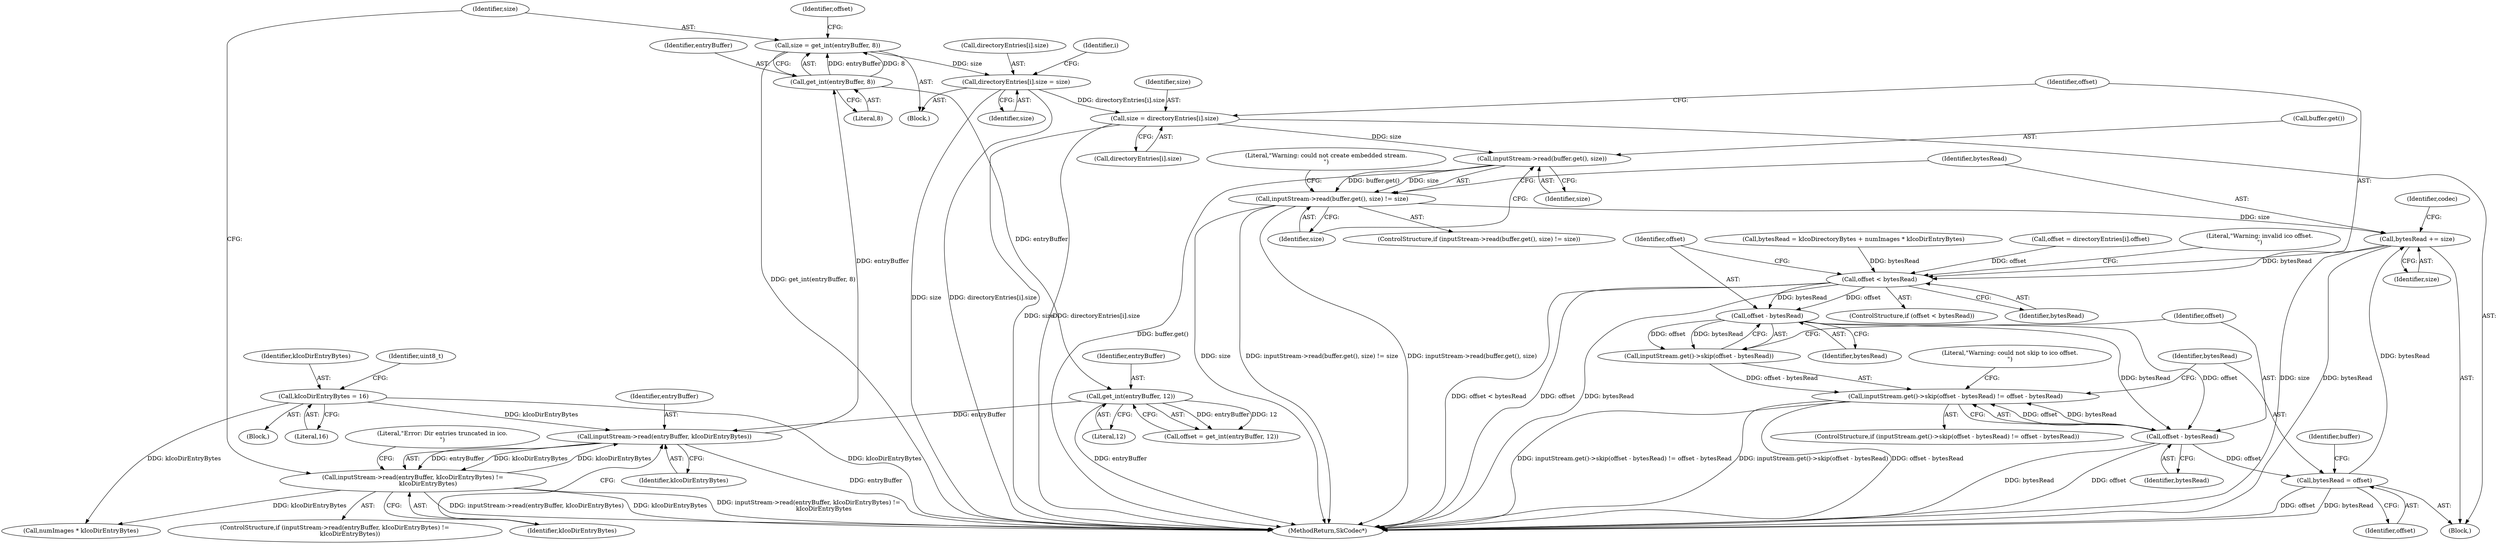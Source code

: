 digraph "0_Android_77c955200ddd1761d6ed7a6c1578349fedbb55e4@API" {
"1000308" [label="(Call,inputStream->read(buffer.get(), size))"];
"1000267" [label="(Call,size = directoryEntries[i].size)"];
"1000217" [label="(Call,directoryEntries[i].size = size)"];
"1000199" [label="(Call,size = get_int(entryBuffer, 8))"];
"1000201" [label="(Call,get_int(entryBuffer, 8))"];
"1000185" [label="(Call,inputStream->read(entryBuffer, kIcoDirEntryBytes))"];
"1000207" [label="(Call,get_int(entryBuffer, 12))"];
"1000184" [label="(Call,inputStream->read(entryBuffer, kIcoDirEntryBytes) !=\n                kIcoDirEntryBytes)"];
"1000110" [label="(Call,kIcoDirEntryBytes = 16)"];
"1000307" [label="(Call,inputStream->read(buffer.get(), size) != size)"];
"1000322" [label="(Call,bytesRead += size)"];
"1000275" [label="(Call,offset < bytesRead)"];
"1000285" [label="(Call,offset - bytesRead)"];
"1000284" [label="(Call,inputStream.get()->skip(offset - bytesRead))"];
"1000283" [label="(Call,inputStream.get()->skip(offset - bytesRead) != offset - bytesRead)"];
"1000288" [label="(Call,offset - bytesRead)"];
"1000295" [label="(Call,bytesRead = offset)"];
"1000414" [label="(MethodReturn,SkCodec*)"];
"1000180" [label="(Identifier,i)"];
"1000282" [label="(ControlStructure,if (inputStream.get()->skip(offset - bytesRead) != offset - bytesRead))"];
"1000188" [label="(Identifier,kIcoDirEntryBytes)"];
"1000112" [label="(Literal,16)"];
"1000269" [label="(Call,directoryEntries[i].size)"];
"1000240" [label="(Call,bytesRead = kIcoDirectoryBytes + numImages * kIcoDirEntryBytes)"];
"1000301" [label="(Identifier,buffer)"];
"1000323" [label="(Identifier,bytesRead)"];
"1000187" [label="(Identifier,kIcoDirEntryBytes)"];
"1000183" [label="(ControlStructure,if (inputStream->read(entryBuffer, kIcoDirEntryBytes) !=\n                kIcoDirEntryBytes))"];
"1000205" [label="(Call,offset = get_int(entryBuffer, 12))"];
"1000286" [label="(Identifier,offset)"];
"1000200" [label="(Identifier,size)"];
"1000199" [label="(Call,size = get_int(entryBuffer, 8))"];
"1000184" [label="(Call,inputStream->read(entryBuffer, kIcoDirEntryBytes) !=\n                kIcoDirEntryBytes)"];
"1000310" [label="(Identifier,size)"];
"1000218" [label="(Call,directoryEntries[i].size)"];
"1000186" [label="(Identifier,entryBuffer)"];
"1000285" [label="(Call,offset - bytesRead)"];
"1000207" [label="(Call,get_int(entryBuffer, 12))"];
"1000295" [label="(Call,bytesRead = offset)"];
"1000324" [label="(Identifier,size)"];
"1000289" [label="(Identifier,offset)"];
"1000257" [label="(Block,)"];
"1000181" [label="(Block,)"];
"1000223" [label="(Identifier,size)"];
"1000322" [label="(Call,bytesRead += size)"];
"1000185" [label="(Call,inputStream->read(entryBuffer, kIcoDirEntryBytes))"];
"1000110" [label="(Call,kIcoDirEntryBytes = 16)"];
"1000208" [label="(Identifier,entryBuffer)"];
"1000206" [label="(Identifier,offset)"];
"1000327" [label="(Identifier,codec)"];
"1000115" [label="(Identifier,uint8_t)"];
"1000274" [label="(ControlStructure,if (offset < bytesRead))"];
"1000309" [label="(Call,buffer.get())"];
"1000202" [label="(Identifier,entryBuffer)"];
"1000276" [label="(Identifier,offset)"];
"1000111" [label="(Identifier,kIcoDirEntryBytes)"];
"1000217" [label="(Call,directoryEntries[i].size = size)"];
"1000287" [label="(Identifier,bytesRead)"];
"1000203" [label="(Literal,8)"];
"1000283" [label="(Call,inputStream.get()->skip(offset - bytesRead) != offset - bytesRead)"];
"1000290" [label="(Identifier,bytesRead)"];
"1000311" [label="(Identifier,size)"];
"1000275" [label="(Call,offset < bytesRead)"];
"1000308" [label="(Call,inputStream->read(buffer.get(), size))"];
"1000267" [label="(Call,size = directoryEntries[i].size)"];
"1000259" [label="(Call,offset = directoryEntries[i].offset)"];
"1000288" [label="(Call,offset - bytesRead)"];
"1000201" [label="(Call,get_int(entryBuffer, 8))"];
"1000268" [label="(Identifier,size)"];
"1000280" [label="(Literal,\"Warning: invalid ico offset.\n\")"];
"1000191" [label="(Literal,\"Error: Dir entries truncated in ico.\n\")"];
"1000307" [label="(Call,inputStream->read(buffer.get(), size) != size)"];
"1000296" [label="(Identifier,bytesRead)"];
"1000297" [label="(Identifier,offset)"];
"1000284" [label="(Call,inputStream.get()->skip(offset - bytesRead))"];
"1000103" [label="(Block,)"];
"1000314" [label="(Literal,\"Warning: could not create embedded stream.\n\")"];
"1000293" [label="(Literal,\"Warning: could not skip to ico offset.\n\")"];
"1000244" [label="(Call,numImages * kIcoDirEntryBytes)"];
"1000306" [label="(ControlStructure,if (inputStream->read(buffer.get(), size) != size))"];
"1000209" [label="(Literal,12)"];
"1000277" [label="(Identifier,bytesRead)"];
"1000308" -> "1000307"  [label="AST: "];
"1000308" -> "1000310"  [label="CFG: "];
"1000309" -> "1000308"  [label="AST: "];
"1000310" -> "1000308"  [label="AST: "];
"1000311" -> "1000308"  [label="CFG: "];
"1000308" -> "1000414"  [label="DDG: buffer.get()"];
"1000308" -> "1000307"  [label="DDG: buffer.get()"];
"1000308" -> "1000307"  [label="DDG: size"];
"1000267" -> "1000308"  [label="DDG: size"];
"1000267" -> "1000257"  [label="AST: "];
"1000267" -> "1000269"  [label="CFG: "];
"1000268" -> "1000267"  [label="AST: "];
"1000269" -> "1000267"  [label="AST: "];
"1000276" -> "1000267"  [label="CFG: "];
"1000267" -> "1000414"  [label="DDG: directoryEntries[i].size"];
"1000267" -> "1000414"  [label="DDG: size"];
"1000217" -> "1000267"  [label="DDG: directoryEntries[i].size"];
"1000217" -> "1000181"  [label="AST: "];
"1000217" -> "1000223"  [label="CFG: "];
"1000218" -> "1000217"  [label="AST: "];
"1000223" -> "1000217"  [label="AST: "];
"1000180" -> "1000217"  [label="CFG: "];
"1000217" -> "1000414"  [label="DDG: size"];
"1000217" -> "1000414"  [label="DDG: directoryEntries[i].size"];
"1000199" -> "1000217"  [label="DDG: size"];
"1000199" -> "1000181"  [label="AST: "];
"1000199" -> "1000201"  [label="CFG: "];
"1000200" -> "1000199"  [label="AST: "];
"1000201" -> "1000199"  [label="AST: "];
"1000206" -> "1000199"  [label="CFG: "];
"1000199" -> "1000414"  [label="DDG: get_int(entryBuffer, 8)"];
"1000201" -> "1000199"  [label="DDG: entryBuffer"];
"1000201" -> "1000199"  [label="DDG: 8"];
"1000201" -> "1000203"  [label="CFG: "];
"1000202" -> "1000201"  [label="AST: "];
"1000203" -> "1000201"  [label="AST: "];
"1000185" -> "1000201"  [label="DDG: entryBuffer"];
"1000201" -> "1000207"  [label="DDG: entryBuffer"];
"1000185" -> "1000184"  [label="AST: "];
"1000185" -> "1000187"  [label="CFG: "];
"1000186" -> "1000185"  [label="AST: "];
"1000187" -> "1000185"  [label="AST: "];
"1000188" -> "1000185"  [label="CFG: "];
"1000185" -> "1000414"  [label="DDG: entryBuffer"];
"1000185" -> "1000184"  [label="DDG: entryBuffer"];
"1000185" -> "1000184"  [label="DDG: kIcoDirEntryBytes"];
"1000207" -> "1000185"  [label="DDG: entryBuffer"];
"1000184" -> "1000185"  [label="DDG: kIcoDirEntryBytes"];
"1000110" -> "1000185"  [label="DDG: kIcoDirEntryBytes"];
"1000207" -> "1000205"  [label="AST: "];
"1000207" -> "1000209"  [label="CFG: "];
"1000208" -> "1000207"  [label="AST: "];
"1000209" -> "1000207"  [label="AST: "];
"1000205" -> "1000207"  [label="CFG: "];
"1000207" -> "1000414"  [label="DDG: entryBuffer"];
"1000207" -> "1000205"  [label="DDG: entryBuffer"];
"1000207" -> "1000205"  [label="DDG: 12"];
"1000184" -> "1000183"  [label="AST: "];
"1000184" -> "1000188"  [label="CFG: "];
"1000188" -> "1000184"  [label="AST: "];
"1000191" -> "1000184"  [label="CFG: "];
"1000200" -> "1000184"  [label="CFG: "];
"1000184" -> "1000414"  [label="DDG: inputStream->read(entryBuffer, kIcoDirEntryBytes)"];
"1000184" -> "1000414"  [label="DDG: kIcoDirEntryBytes"];
"1000184" -> "1000414"  [label="DDG: inputStream->read(entryBuffer, kIcoDirEntryBytes) !=\n                kIcoDirEntryBytes"];
"1000184" -> "1000244"  [label="DDG: kIcoDirEntryBytes"];
"1000110" -> "1000103"  [label="AST: "];
"1000110" -> "1000112"  [label="CFG: "];
"1000111" -> "1000110"  [label="AST: "];
"1000112" -> "1000110"  [label="AST: "];
"1000115" -> "1000110"  [label="CFG: "];
"1000110" -> "1000414"  [label="DDG: kIcoDirEntryBytes"];
"1000110" -> "1000244"  [label="DDG: kIcoDirEntryBytes"];
"1000307" -> "1000306"  [label="AST: "];
"1000307" -> "1000311"  [label="CFG: "];
"1000311" -> "1000307"  [label="AST: "];
"1000314" -> "1000307"  [label="CFG: "];
"1000323" -> "1000307"  [label="CFG: "];
"1000307" -> "1000414"  [label="DDG: size"];
"1000307" -> "1000414"  [label="DDG: inputStream->read(buffer.get(), size) != size"];
"1000307" -> "1000414"  [label="DDG: inputStream->read(buffer.get(), size)"];
"1000307" -> "1000322"  [label="DDG: size"];
"1000322" -> "1000257"  [label="AST: "];
"1000322" -> "1000324"  [label="CFG: "];
"1000323" -> "1000322"  [label="AST: "];
"1000324" -> "1000322"  [label="AST: "];
"1000327" -> "1000322"  [label="CFG: "];
"1000322" -> "1000414"  [label="DDG: size"];
"1000322" -> "1000414"  [label="DDG: bytesRead"];
"1000322" -> "1000275"  [label="DDG: bytesRead"];
"1000295" -> "1000322"  [label="DDG: bytesRead"];
"1000275" -> "1000274"  [label="AST: "];
"1000275" -> "1000277"  [label="CFG: "];
"1000276" -> "1000275"  [label="AST: "];
"1000277" -> "1000275"  [label="AST: "];
"1000280" -> "1000275"  [label="CFG: "];
"1000286" -> "1000275"  [label="CFG: "];
"1000275" -> "1000414"  [label="DDG: offset < bytesRead"];
"1000275" -> "1000414"  [label="DDG: offset"];
"1000275" -> "1000414"  [label="DDG: bytesRead"];
"1000259" -> "1000275"  [label="DDG: offset"];
"1000240" -> "1000275"  [label="DDG: bytesRead"];
"1000275" -> "1000285"  [label="DDG: offset"];
"1000275" -> "1000285"  [label="DDG: bytesRead"];
"1000285" -> "1000284"  [label="AST: "];
"1000285" -> "1000287"  [label="CFG: "];
"1000286" -> "1000285"  [label="AST: "];
"1000287" -> "1000285"  [label="AST: "];
"1000284" -> "1000285"  [label="CFG: "];
"1000285" -> "1000284"  [label="DDG: offset"];
"1000285" -> "1000284"  [label="DDG: bytesRead"];
"1000285" -> "1000288"  [label="DDG: offset"];
"1000285" -> "1000288"  [label="DDG: bytesRead"];
"1000284" -> "1000283"  [label="AST: "];
"1000289" -> "1000284"  [label="CFG: "];
"1000284" -> "1000283"  [label="DDG: offset - bytesRead"];
"1000283" -> "1000282"  [label="AST: "];
"1000283" -> "1000288"  [label="CFG: "];
"1000288" -> "1000283"  [label="AST: "];
"1000293" -> "1000283"  [label="CFG: "];
"1000296" -> "1000283"  [label="CFG: "];
"1000283" -> "1000414"  [label="DDG: inputStream.get()->skip(offset - bytesRead)"];
"1000283" -> "1000414"  [label="DDG: offset - bytesRead"];
"1000283" -> "1000414"  [label="DDG: inputStream.get()->skip(offset - bytesRead) != offset - bytesRead"];
"1000288" -> "1000283"  [label="DDG: offset"];
"1000288" -> "1000283"  [label="DDG: bytesRead"];
"1000288" -> "1000290"  [label="CFG: "];
"1000289" -> "1000288"  [label="AST: "];
"1000290" -> "1000288"  [label="AST: "];
"1000288" -> "1000414"  [label="DDG: bytesRead"];
"1000288" -> "1000414"  [label="DDG: offset"];
"1000288" -> "1000295"  [label="DDG: offset"];
"1000295" -> "1000257"  [label="AST: "];
"1000295" -> "1000297"  [label="CFG: "];
"1000296" -> "1000295"  [label="AST: "];
"1000297" -> "1000295"  [label="AST: "];
"1000301" -> "1000295"  [label="CFG: "];
"1000295" -> "1000414"  [label="DDG: bytesRead"];
"1000295" -> "1000414"  [label="DDG: offset"];
}
